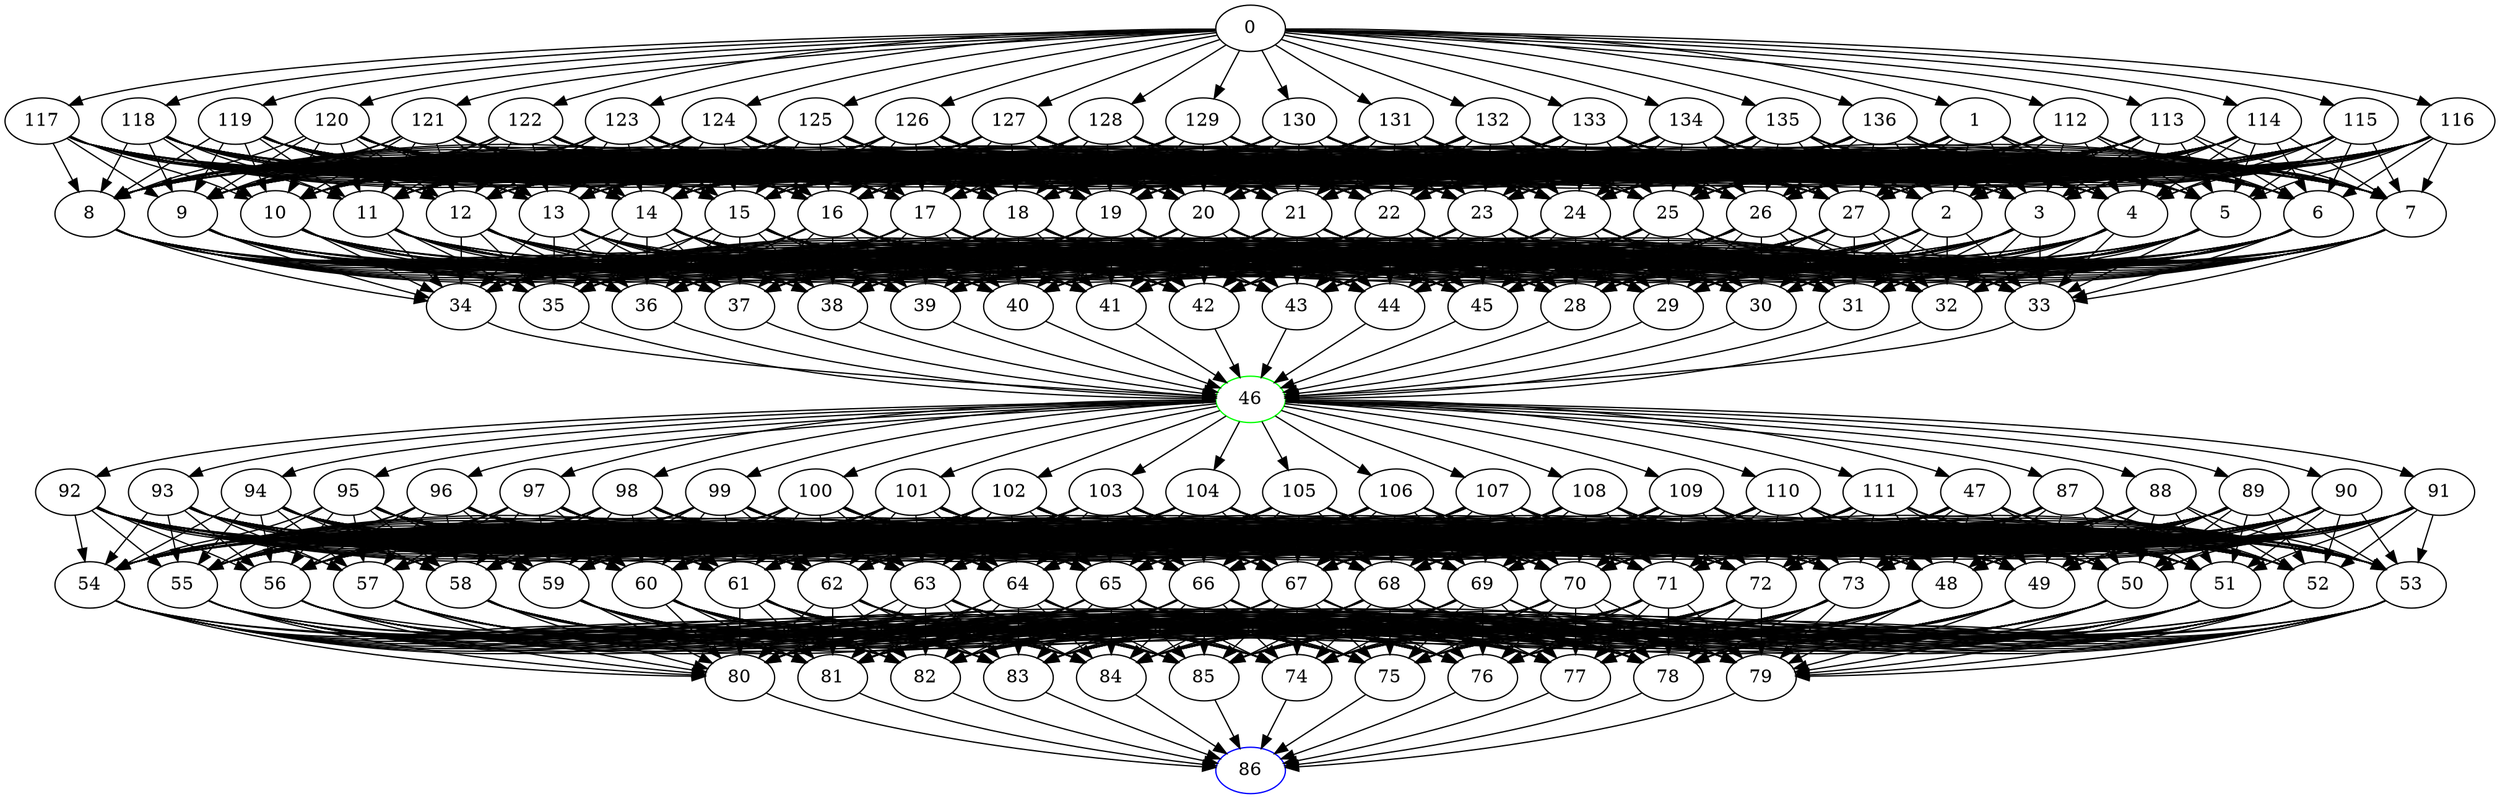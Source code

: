 digraph G {
	0 -> 1;
	0 -> 112;
	0 -> 113;
	0 -> 114;
	0 -> 115;
	0 -> 116;
	0 -> 117;
	0 -> 118;
	0 -> 119;
	0 -> 120;
	0 -> 121;
	0 -> 122;
	0 -> 123;
	0 -> 124;
	0 -> 125;
	0 -> 126;
	0 -> 127;
	0 -> 128;
	0 -> 129;
	0 -> 130;
	0 -> 131;
	0 -> 132;
	0 -> 133;
	0 -> 134;
	0 -> 135;
	0 -> 136;
	1 -> 2;
	1 -> 3;
	1 -> 4;
	1 -> 5;
	1 -> 6;
	1 -> 7;
	1 -> 8;
	1 -> 9;
	1 -> 10;
	1 -> 11;
	1 -> 12;
	1 -> 13;
	1 -> 14;
	1 -> 15;
	1 -> 16;
	1 -> 17;
	1 -> 18;
	1 -> 19;
	1 -> 20;
	1 -> 21;
	1 -> 22;
	1 -> 23;
	1 -> 24;
	1 -> 25;
	1 -> 26;
	1 -> 27;
	2 -> 28;
	2 -> 29;
	2 -> 30;
	2 -> 31;
	2 -> 32;
	2 -> 33;
	2 -> 34;
	2 -> 35;
	2 -> 36;
	2 -> 37;
	2 -> 38;
	2 -> 39;
	2 -> 40;
	2 -> 41;
	2 -> 42;
	2 -> 43;
	2 -> 44;
	2 -> 45;
	3 -> 28;
	3 -> 29;
	3 -> 30;
	3 -> 31;
	3 -> 32;
	3 -> 33;
	3 -> 34;
	3 -> 35;
	3 -> 36;
	3 -> 37;
	3 -> 38;
	3 -> 39;
	3 -> 40;
	3 -> 41;
	3 -> 42;
	3 -> 43;
	3 -> 44;
	3 -> 45;
	4 -> 28;
	4 -> 29;
	4 -> 30;
	4 -> 31;
	4 -> 32;
	4 -> 33;
	4 -> 34;
	4 -> 35;
	4 -> 36;
	4 -> 37;
	4 -> 38;
	4 -> 39;
	4 -> 40;
	4 -> 41;
	4 -> 42;
	4 -> 43;
	4 -> 44;
	4 -> 45;
	5 -> 28;
	5 -> 29;
	5 -> 30;
	5 -> 31;
	5 -> 32;
	5 -> 33;
	5 -> 34;
	5 -> 35;
	5 -> 36;
	5 -> 37;
	5 -> 38;
	5 -> 39;
	5 -> 40;
	5 -> 41;
	5 -> 42;
	5 -> 43;
	5 -> 44;
	5 -> 45;
	6 -> 28;
	6 -> 29;
	6 -> 30;
	6 -> 31;
	6 -> 32;
	6 -> 33;
	6 -> 34;
	6 -> 35;
	6 -> 36;
	6 -> 37;
	6 -> 38;
	6 -> 39;
	6 -> 40;
	6 -> 41;
	6 -> 42;
	6 -> 43;
	6 -> 44;
	6 -> 45;
	7 -> 28;
	7 -> 29;
	7 -> 30;
	7 -> 31;
	7 -> 32;
	7 -> 33;
	7 -> 34;
	7 -> 35;
	7 -> 36;
	7 -> 37;
	7 -> 38;
	7 -> 39;
	7 -> 40;
	7 -> 41;
	7 -> 42;
	7 -> 43;
	7 -> 44;
	7 -> 45;
	8 -> 28;
	8 -> 29;
	8 -> 30;
	8 -> 31;
	8 -> 32;
	8 -> 33;
	8 -> 34;
	8 -> 35;
	8 -> 36;
	8 -> 37;
	8 -> 38;
	8 -> 39;
	8 -> 40;
	8 -> 41;
	8 -> 42;
	8 -> 43;
	8 -> 44;
	8 -> 45;
	9 -> 28;
	9 -> 29;
	9 -> 30;
	9 -> 31;
	9 -> 32;
	9 -> 33;
	9 -> 34;
	9 -> 35;
	9 -> 36;
	9 -> 37;
	9 -> 38;
	9 -> 39;
	9 -> 40;
	9 -> 41;
	9 -> 42;
	9 -> 43;
	9 -> 44;
	9 -> 45;
	10 -> 28;
	10 -> 29;
	10 -> 30;
	10 -> 31;
	10 -> 32;
	10 -> 33;
	10 -> 34;
	10 -> 35;
	10 -> 36;
	10 -> 37;
	10 -> 38;
	10 -> 39;
	10 -> 40;
	10 -> 41;
	10 -> 42;
	10 -> 43;
	10 -> 44;
	10 -> 45;
	11 -> 28;
	11 -> 29;
	11 -> 30;
	11 -> 31;
	11 -> 32;
	11 -> 33;
	11 -> 34;
	11 -> 35;
	11 -> 36;
	11 -> 37;
	11 -> 38;
	11 -> 39;
	11 -> 40;
	11 -> 41;
	11 -> 42;
	11 -> 43;
	11 -> 44;
	11 -> 45;
	12 -> 28;
	12 -> 29;
	12 -> 30;
	12 -> 31;
	12 -> 32;
	12 -> 33;
	12 -> 34;
	12 -> 35;
	12 -> 36;
	12 -> 37;
	12 -> 38;
	12 -> 39;
	12 -> 40;
	12 -> 41;
	12 -> 42;
	12 -> 43;
	12 -> 44;
	12 -> 45;
	13 -> 28;
	13 -> 29;
	13 -> 30;
	13 -> 31;
	13 -> 32;
	13 -> 33;
	13 -> 34;
	13 -> 35;
	13 -> 36;
	13 -> 37;
	13 -> 38;
	13 -> 39;
	13 -> 40;
	13 -> 41;
	13 -> 42;
	13 -> 43;
	13 -> 44;
	13 -> 45;
	14 -> 28;
	14 -> 29;
	14 -> 30;
	14 -> 31;
	14 -> 32;
	14 -> 33;
	14 -> 34;
	14 -> 35;
	14 -> 36;
	14 -> 37;
	14 -> 38;
	14 -> 39;
	14 -> 40;
	14 -> 41;
	14 -> 42;
	14 -> 43;
	14 -> 44;
	14 -> 45;
	15 -> 28;
	15 -> 29;
	15 -> 30;
	15 -> 31;
	15 -> 32;
	15 -> 33;
	15 -> 34;
	15 -> 35;
	15 -> 36;
	15 -> 37;
	15 -> 38;
	15 -> 39;
	15 -> 40;
	15 -> 41;
	15 -> 42;
	15 -> 43;
	15 -> 44;
	15 -> 45;
	16 -> 28;
	16 -> 29;
	16 -> 30;
	16 -> 31;
	16 -> 32;
	16 -> 33;
	16 -> 34;
	16 -> 35;
	16 -> 36;
	16 -> 37;
	16 -> 38;
	16 -> 39;
	16 -> 40;
	16 -> 41;
	16 -> 42;
	16 -> 43;
	16 -> 44;
	16 -> 45;
	17 -> 28;
	17 -> 29;
	17 -> 30;
	17 -> 31;
	17 -> 32;
	17 -> 33;
	17 -> 34;
	17 -> 35;
	17 -> 36;
	17 -> 37;
	17 -> 38;
	17 -> 39;
	17 -> 40;
	17 -> 41;
	17 -> 42;
	17 -> 43;
	17 -> 44;
	17 -> 45;
	18 -> 28;
	18 -> 29;
	18 -> 30;
	18 -> 31;
	18 -> 32;
	18 -> 33;
	18 -> 34;
	18 -> 35;
	18 -> 36;
	18 -> 37;
	18 -> 38;
	18 -> 39;
	18 -> 40;
	18 -> 41;
	18 -> 42;
	18 -> 43;
	18 -> 44;
	18 -> 45;
	19 -> 28;
	19 -> 29;
	19 -> 30;
	19 -> 31;
	19 -> 32;
	19 -> 33;
	19 -> 34;
	19 -> 35;
	19 -> 36;
	19 -> 37;
	19 -> 38;
	19 -> 39;
	19 -> 40;
	19 -> 41;
	19 -> 42;
	19 -> 43;
	19 -> 44;
	19 -> 45;
	20 -> 28;
	20 -> 29;
	20 -> 30;
	20 -> 31;
	20 -> 32;
	20 -> 33;
	20 -> 34;
	20 -> 35;
	20 -> 36;
	20 -> 37;
	20 -> 38;
	20 -> 39;
	20 -> 40;
	20 -> 41;
	20 -> 42;
	20 -> 43;
	20 -> 44;
	20 -> 45;
	21 -> 28;
	21 -> 29;
	21 -> 30;
	21 -> 31;
	21 -> 32;
	21 -> 33;
	21 -> 34;
	21 -> 35;
	21 -> 36;
	21 -> 37;
	21 -> 38;
	21 -> 39;
	21 -> 40;
	21 -> 41;
	21 -> 42;
	21 -> 43;
	21 -> 44;
	21 -> 45;
	22 -> 28;
	22 -> 29;
	22 -> 30;
	22 -> 31;
	22 -> 32;
	22 -> 33;
	22 -> 34;
	22 -> 35;
	22 -> 36;
	22 -> 37;
	22 -> 38;
	22 -> 39;
	22 -> 40;
	22 -> 41;
	22 -> 42;
	22 -> 43;
	22 -> 44;
	22 -> 45;
	23 -> 28;
	23 -> 29;
	23 -> 30;
	23 -> 31;
	23 -> 32;
	23 -> 33;
	23 -> 34;
	23 -> 35;
	23 -> 36;
	23 -> 37;
	23 -> 38;
	23 -> 39;
	23 -> 40;
	23 -> 41;
	23 -> 42;
	23 -> 43;
	23 -> 44;
	23 -> 45;
	24 -> 28;
	24 -> 29;
	24 -> 30;
	24 -> 31;
	24 -> 32;
	24 -> 33;
	24 -> 34;
	24 -> 35;
	24 -> 36;
	24 -> 37;
	24 -> 38;
	24 -> 39;
	24 -> 40;
	24 -> 41;
	24 -> 42;
	24 -> 43;
	24 -> 44;
	24 -> 45;
	25 -> 28;
	25 -> 29;
	25 -> 30;
	25 -> 31;
	25 -> 32;
	25 -> 33;
	25 -> 34;
	25 -> 35;
	25 -> 36;
	25 -> 37;
	25 -> 38;
	25 -> 39;
	25 -> 40;
	25 -> 41;
	25 -> 42;
	25 -> 43;
	25 -> 44;
	25 -> 45;
	26 -> 28;
	26 -> 29;
	26 -> 30;
	26 -> 31;
	26 -> 32;
	26 -> 33;
	26 -> 34;
	26 -> 35;
	26 -> 36;
	26 -> 37;
	26 -> 38;
	26 -> 39;
	26 -> 40;
	26 -> 41;
	26 -> 42;
	26 -> 43;
	26 -> 44;
	26 -> 45;
	27 -> 28;
	27 -> 29;
	27 -> 30;
	27 -> 31;
	27 -> 32;
	27 -> 33;
	27 -> 34;
	27 -> 35;
	27 -> 36;
	27 -> 37;
	27 -> 38;
	27 -> 39;
	27 -> 40;
	27 -> 41;
	27 -> 42;
	27 -> 43;
	27 -> 44;
	27 -> 45;
	28 -> "46";
46 [color=green];
	29 -> "46";
46 [color=green];
	30 -> "46";
46 [color=green];
	31 -> "46";
46 [color=green];
	32 -> "46";
46 [color=green];
	33 -> "46";
46 [color=green];
	34 -> "46";
46 [color=green];
	35 -> "46";
46 [color=green];
	36 -> "46";
46 [color=green];
	37 -> "46";
46 [color=green];
	38 -> "46";
46 [color=green];
	39 -> "46";
46 [color=green];
	40 -> "46";
46 [color=green];
	41 -> "46";
46 [color=green];
	42 -> "46";
46 [color=green];
	43 -> "46";
46 [color=green];
	44 -> "46";
46 [color=green];
	45 -> "46";
46 [color=green];
	46 -> 47;
	46 -> 87;
	46 -> 88;
	46 -> 89;
	46 -> 90;
	46 -> 91;
	46 -> 92;
	46 -> 93;
	46 -> 94;
	46 -> 95;
	46 -> 96;
	46 -> 97;
	46 -> 98;
	46 -> 99;
	46 -> 100;
	46 -> 101;
	46 -> 102;
	46 -> 103;
	46 -> 104;
	46 -> 105;
	46 -> 106;
	46 -> 107;
	46 -> 108;
	46 -> 109;
	46 -> 110;
	46 -> 111;
	47 -> 48;
	47 -> 49;
	47 -> 50;
	47 -> 51;
	47 -> 52;
	47 -> 53;
	47 -> 54;
	47 -> 55;
	47 -> 56;
	47 -> 57;
	47 -> 58;
	47 -> 59;
	47 -> 60;
	47 -> 61;
	47 -> 62;
	47 -> 63;
	47 -> 64;
	47 -> 65;
	47 -> 66;
	47 -> 67;
	47 -> 68;
	47 -> 69;
	47 -> 70;
	47 -> 71;
	47 -> 72;
	47 -> 73;
	48 -> 74;
	48 -> 75;
	48 -> 76;
	48 -> 77;
	48 -> 78;
	48 -> 79;
	48 -> 80;
	48 -> 81;
	48 -> 82;
	48 -> 83;
	48 -> 84;
	48 -> 85;
	49 -> 74;
	49 -> 75;
	49 -> 76;
	49 -> 77;
	49 -> 78;
	49 -> 79;
	49 -> 80;
	49 -> 81;
	49 -> 82;
	49 -> 83;
	49 -> 84;
	49 -> 85;
	50 -> 74;
	50 -> 75;
	50 -> 76;
	50 -> 77;
	50 -> 78;
	50 -> 79;
	50 -> 80;
	50 -> 81;
	50 -> 82;
	50 -> 83;
	50 -> 84;
	50 -> 85;
	51 -> 74;
	51 -> 75;
	51 -> 76;
	51 -> 77;
	51 -> 78;
	51 -> 79;
	51 -> 80;
	51 -> 81;
	51 -> 82;
	51 -> 83;
	51 -> 84;
	51 -> 85;
	52 -> 74;
	52 -> 75;
	52 -> 76;
	52 -> 77;
	52 -> 78;
	52 -> 79;
	52 -> 80;
	52 -> 81;
	52 -> 82;
	52 -> 83;
	52 -> 84;
	52 -> 85;
	53 -> 74;
	53 -> 75;
	53 -> 76;
	53 -> 77;
	53 -> 78;
	53 -> 79;
	53 -> 80;
	53 -> 81;
	53 -> 82;
	53 -> 83;
	53 -> 84;
	53 -> 85;
	54 -> 74;
	54 -> 75;
	54 -> 76;
	54 -> 77;
	54 -> 78;
	54 -> 79;
	54 -> 80;
	54 -> 81;
	54 -> 82;
	54 -> 83;
	54 -> 84;
	54 -> 85;
	55 -> 74;
	55 -> 75;
	55 -> 76;
	55 -> 77;
	55 -> 78;
	55 -> 79;
	55 -> 80;
	55 -> 81;
	55 -> 82;
	55 -> 83;
	55 -> 84;
	55 -> 85;
	56 -> 74;
	56 -> 75;
	56 -> 76;
	56 -> 77;
	56 -> 78;
	56 -> 79;
	56 -> 80;
	56 -> 81;
	56 -> 82;
	56 -> 83;
	56 -> 84;
	56 -> 85;
	57 -> 74;
	57 -> 75;
	57 -> 76;
	57 -> 77;
	57 -> 78;
	57 -> 79;
	57 -> 80;
	57 -> 81;
	57 -> 82;
	57 -> 83;
	57 -> 84;
	57 -> 85;
	58 -> 74;
	58 -> 75;
	58 -> 76;
	58 -> 77;
	58 -> 78;
	58 -> 79;
	58 -> 80;
	58 -> 81;
	58 -> 82;
	58 -> 83;
	58 -> 84;
	58 -> 85;
	59 -> 74;
	59 -> 75;
	59 -> 76;
	59 -> 77;
	59 -> 78;
	59 -> 79;
	59 -> 80;
	59 -> 81;
	59 -> 82;
	59 -> 83;
	59 -> 84;
	59 -> 85;
	60 -> 74;
	60 -> 75;
	60 -> 76;
	60 -> 77;
	60 -> 78;
	60 -> 79;
	60 -> 80;
	60 -> 81;
	60 -> 82;
	60 -> 83;
	60 -> 84;
	60 -> 85;
	61 -> 74;
	61 -> 75;
	61 -> 76;
	61 -> 77;
	61 -> 78;
	61 -> 79;
	61 -> 80;
	61 -> 81;
	61 -> 82;
	61 -> 83;
	61 -> 84;
	61 -> 85;
	62 -> 74;
	62 -> 75;
	62 -> 76;
	62 -> 77;
	62 -> 78;
	62 -> 79;
	62 -> 80;
	62 -> 81;
	62 -> 82;
	62 -> 83;
	62 -> 84;
	62 -> 85;
	63 -> 74;
	63 -> 75;
	63 -> 76;
	63 -> 77;
	63 -> 78;
	63 -> 79;
	63 -> 80;
	63 -> 81;
	63 -> 82;
	63 -> 83;
	63 -> 84;
	63 -> 85;
	64 -> 74;
	64 -> 75;
	64 -> 76;
	64 -> 77;
	64 -> 78;
	64 -> 79;
	64 -> 80;
	64 -> 81;
	64 -> 82;
	64 -> 83;
	64 -> 84;
	64 -> 85;
	65 -> 74;
	65 -> 75;
	65 -> 76;
	65 -> 77;
	65 -> 78;
	65 -> 79;
	65 -> 80;
	65 -> 81;
	65 -> 82;
	65 -> 83;
	65 -> 84;
	65 -> 85;
	66 -> 74;
	66 -> 75;
	66 -> 76;
	66 -> 77;
	66 -> 78;
	66 -> 79;
	66 -> 80;
	66 -> 81;
	66 -> 82;
	66 -> 83;
	66 -> 84;
	66 -> 85;
	67 -> 74;
	67 -> 75;
	67 -> 76;
	67 -> 77;
	67 -> 78;
	67 -> 79;
	67 -> 80;
	67 -> 81;
	67 -> 82;
	67 -> 83;
	67 -> 84;
	67 -> 85;
	68 -> 74;
	68 -> 75;
	68 -> 76;
	68 -> 77;
	68 -> 78;
	68 -> 79;
	68 -> 80;
	68 -> 81;
	68 -> 82;
	68 -> 83;
	68 -> 84;
	68 -> 85;
	69 -> 74;
	69 -> 75;
	69 -> 76;
	69 -> 77;
	69 -> 78;
	69 -> 79;
	69 -> 80;
	69 -> 81;
	69 -> 82;
	69 -> 83;
	69 -> 84;
	69 -> 85;
	70 -> 74;
	70 -> 75;
	70 -> 76;
	70 -> 77;
	70 -> 78;
	70 -> 79;
	70 -> 80;
	70 -> 81;
	70 -> 82;
	70 -> 83;
	70 -> 84;
	70 -> 85;
	71 -> 74;
	71 -> 75;
	71 -> 76;
	71 -> 77;
	71 -> 78;
	71 -> 79;
	71 -> 80;
	71 -> 81;
	71 -> 82;
	71 -> 83;
	71 -> 84;
	71 -> 85;
	72 -> 74;
	72 -> 75;
	72 -> 76;
	72 -> 77;
	72 -> 78;
	72 -> 79;
	72 -> 80;
	72 -> 81;
	72 -> 82;
	72 -> 83;
	72 -> 84;
	72 -> 85;
	73 -> 74;
	73 -> 75;
	73 -> 76;
	73 -> 77;
	73 -> 78;
	73 -> 79;
	73 -> 80;
	73 -> 81;
	73 -> 82;
	73 -> 83;
	73 -> 84;
	73 -> 85;
	74 -> "86";
86 [color=blue];
	75 -> "86";
86 [color=blue];
	76 -> "86";
86 [color=blue];
	77 -> "86";
86 [color=blue];
	78 -> "86";
86 [color=blue];
	79 -> "86";
86 [color=blue];
	80 -> "86";
86 [color=blue];
	81 -> "86";
86 [color=blue];
	82 -> "86";
86 [color=blue];
	83 -> "86";
86 [color=blue];
	84 -> "86";
86 [color=blue];
	85 -> "86";
86 [color=blue];
	87 -> 48;
	87 -> 49;
	87 -> 50;
	87 -> 51;
	87 -> 52;
	87 -> 53;
	87 -> 54;
	87 -> 55;
	87 -> 56;
	87 -> 57;
	87 -> 58;
	87 -> 59;
	87 -> 60;
	87 -> 61;
	87 -> 62;
	87 -> 63;
	87 -> 64;
	87 -> 65;
	87 -> 66;
	87 -> 67;
	87 -> 68;
	87 -> 69;
	87 -> 70;
	87 -> 71;
	87 -> 72;
	87 -> 73;
	88 -> 48;
	88 -> 49;
	88 -> 50;
	88 -> 51;
	88 -> 52;
	88 -> 53;
	88 -> 54;
	88 -> 55;
	88 -> 56;
	88 -> 57;
	88 -> 58;
	88 -> 59;
	88 -> 60;
	88 -> 61;
	88 -> 62;
	88 -> 63;
	88 -> 64;
	88 -> 65;
	88 -> 66;
	88 -> 67;
	88 -> 68;
	88 -> 69;
	88 -> 70;
	88 -> 71;
	88 -> 72;
	88 -> 73;
	89 -> 48;
	89 -> 49;
	89 -> 50;
	89 -> 51;
	89 -> 52;
	89 -> 53;
	89 -> 54;
	89 -> 55;
	89 -> 56;
	89 -> 57;
	89 -> 58;
	89 -> 59;
	89 -> 60;
	89 -> 61;
	89 -> 62;
	89 -> 63;
	89 -> 64;
	89 -> 65;
	89 -> 66;
	89 -> 67;
	89 -> 68;
	89 -> 69;
	89 -> 70;
	89 -> 71;
	89 -> 72;
	89 -> 73;
	90 -> 48;
	90 -> 49;
	90 -> 50;
	90 -> 51;
	90 -> 52;
	90 -> 53;
	90 -> 54;
	90 -> 55;
	90 -> 56;
	90 -> 57;
	90 -> 58;
	90 -> 59;
	90 -> 60;
	90 -> 61;
	90 -> 62;
	90 -> 63;
	90 -> 64;
	90 -> 65;
	90 -> 66;
	90 -> 67;
	90 -> 68;
	90 -> 69;
	90 -> 70;
	90 -> 71;
	90 -> 72;
	90 -> 73;
	91 -> 48;
	91 -> 49;
	91 -> 50;
	91 -> 51;
	91 -> 52;
	91 -> 53;
	91 -> 54;
	91 -> 55;
	91 -> 56;
	91 -> 57;
	91 -> 58;
	91 -> 59;
	91 -> 60;
	91 -> 61;
	91 -> 62;
	91 -> 63;
	91 -> 64;
	91 -> 65;
	91 -> 66;
	91 -> 67;
	91 -> 68;
	91 -> 69;
	91 -> 70;
	91 -> 71;
	91 -> 72;
	91 -> 73;
	92 -> 48;
	92 -> 49;
	92 -> 50;
	92 -> 51;
	92 -> 52;
	92 -> 53;
	92 -> 54;
	92 -> 55;
	92 -> 56;
	92 -> 57;
	92 -> 58;
	92 -> 59;
	92 -> 60;
	92 -> 61;
	92 -> 62;
	92 -> 63;
	92 -> 64;
	92 -> 65;
	92 -> 66;
	92 -> 67;
	92 -> 68;
	92 -> 69;
	92 -> 70;
	92 -> 71;
	92 -> 72;
	92 -> 73;
	93 -> 48;
	93 -> 49;
	93 -> 50;
	93 -> 51;
	93 -> 52;
	93 -> 53;
	93 -> 54;
	93 -> 55;
	93 -> 56;
	93 -> 57;
	93 -> 58;
	93 -> 59;
	93 -> 60;
	93 -> 61;
	93 -> 62;
	93 -> 63;
	93 -> 64;
	93 -> 65;
	93 -> 66;
	93 -> 67;
	93 -> 68;
	93 -> 69;
	93 -> 70;
	93 -> 71;
	93 -> 72;
	93 -> 73;
	94 -> 48;
	94 -> 49;
	94 -> 50;
	94 -> 51;
	94 -> 52;
	94 -> 53;
	94 -> 54;
	94 -> 55;
	94 -> 56;
	94 -> 57;
	94 -> 58;
	94 -> 59;
	94 -> 60;
	94 -> 61;
	94 -> 62;
	94 -> 63;
	94 -> 64;
	94 -> 65;
	94 -> 66;
	94 -> 67;
	94 -> 68;
	94 -> 69;
	94 -> 70;
	94 -> 71;
	94 -> 72;
	94 -> 73;
	95 -> 48;
	95 -> 49;
	95 -> 50;
	95 -> 51;
	95 -> 52;
	95 -> 53;
	95 -> 54;
	95 -> 55;
	95 -> 56;
	95 -> 57;
	95 -> 58;
	95 -> 59;
	95 -> 60;
	95 -> 61;
	95 -> 62;
	95 -> 63;
	95 -> 64;
	95 -> 65;
	95 -> 66;
	95 -> 67;
	95 -> 68;
	95 -> 69;
	95 -> 70;
	95 -> 71;
	95 -> 72;
	95 -> 73;
	96 -> 48;
	96 -> 49;
	96 -> 50;
	96 -> 51;
	96 -> 52;
	96 -> 53;
	96 -> 54;
	96 -> 55;
	96 -> 56;
	96 -> 57;
	96 -> 58;
	96 -> 59;
	96 -> 60;
	96 -> 61;
	96 -> 62;
	96 -> 63;
	96 -> 64;
	96 -> 65;
	96 -> 66;
	96 -> 67;
	96 -> 68;
	96 -> 69;
	96 -> 70;
	96 -> 71;
	96 -> 72;
	96 -> 73;
	97 -> 48;
	97 -> 49;
	97 -> 50;
	97 -> 51;
	97 -> 52;
	97 -> 53;
	97 -> 54;
	97 -> 55;
	97 -> 56;
	97 -> 57;
	97 -> 58;
	97 -> 59;
	97 -> 60;
	97 -> 61;
	97 -> 62;
	97 -> 63;
	97 -> 64;
	97 -> 65;
	97 -> 66;
	97 -> 67;
	97 -> 68;
	97 -> 69;
	97 -> 70;
	97 -> 71;
	97 -> 72;
	97 -> 73;
	98 -> 48;
	98 -> 49;
	98 -> 50;
	98 -> 51;
	98 -> 52;
	98 -> 53;
	98 -> 54;
	98 -> 55;
	98 -> 56;
	98 -> 57;
	98 -> 58;
	98 -> 59;
	98 -> 60;
	98 -> 61;
	98 -> 62;
	98 -> 63;
	98 -> 64;
	98 -> 65;
	98 -> 66;
	98 -> 67;
	98 -> 68;
	98 -> 69;
	98 -> 70;
	98 -> 71;
	98 -> 72;
	98 -> 73;
	99 -> 48;
	99 -> 49;
	99 -> 50;
	99 -> 51;
	99 -> 52;
	99 -> 53;
	99 -> 54;
	99 -> 55;
	99 -> 56;
	99 -> 57;
	99 -> 58;
	99 -> 59;
	99 -> 60;
	99 -> 61;
	99 -> 62;
	99 -> 63;
	99 -> 64;
	99 -> 65;
	99 -> 66;
	99 -> 67;
	99 -> 68;
	99 -> 69;
	99 -> 70;
	99 -> 71;
	99 -> 72;
	99 -> 73;
	100 -> 48;
	100 -> 49;
	100 -> 50;
	100 -> 51;
	100 -> 52;
	100 -> 53;
	100 -> 54;
	100 -> 55;
	100 -> 56;
	100 -> 57;
	100 -> 58;
	100 -> 59;
	100 -> 60;
	100 -> 61;
	100 -> 62;
	100 -> 63;
	100 -> 64;
	100 -> 65;
	100 -> 66;
	100 -> 67;
	100 -> 68;
	100 -> 69;
	100 -> 70;
	100 -> 71;
	100 -> 72;
	100 -> 73;
	101 -> 48;
	101 -> 49;
	101 -> 50;
	101 -> 51;
	101 -> 52;
	101 -> 53;
	101 -> 54;
	101 -> 55;
	101 -> 56;
	101 -> 57;
	101 -> 58;
	101 -> 59;
	101 -> 60;
	101 -> 61;
	101 -> 62;
	101 -> 63;
	101 -> 64;
	101 -> 65;
	101 -> 66;
	101 -> 67;
	101 -> 68;
	101 -> 69;
	101 -> 70;
	101 -> 71;
	101 -> 72;
	101 -> 73;
	102 -> 48;
	102 -> 49;
	102 -> 50;
	102 -> 51;
	102 -> 52;
	102 -> 53;
	102 -> 54;
	102 -> 55;
	102 -> 56;
	102 -> 57;
	102 -> 58;
	102 -> 59;
	102 -> 60;
	102 -> 61;
	102 -> 62;
	102 -> 63;
	102 -> 64;
	102 -> 65;
	102 -> 66;
	102 -> 67;
	102 -> 68;
	102 -> 69;
	102 -> 70;
	102 -> 71;
	102 -> 72;
	102 -> 73;
	103 -> 48;
	103 -> 49;
	103 -> 50;
	103 -> 51;
	103 -> 52;
	103 -> 53;
	103 -> 54;
	103 -> 55;
	103 -> 56;
	103 -> 57;
	103 -> 58;
	103 -> 59;
	103 -> 60;
	103 -> 61;
	103 -> 62;
	103 -> 63;
	103 -> 64;
	103 -> 65;
	103 -> 66;
	103 -> 67;
	103 -> 68;
	103 -> 69;
	103 -> 70;
	103 -> 71;
	103 -> 72;
	103 -> 73;
	104 -> 48;
	104 -> 49;
	104 -> 50;
	104 -> 51;
	104 -> 52;
	104 -> 53;
	104 -> 54;
	104 -> 55;
	104 -> 56;
	104 -> 57;
	104 -> 58;
	104 -> 59;
	104 -> 60;
	104 -> 61;
	104 -> 62;
	104 -> 63;
	104 -> 64;
	104 -> 65;
	104 -> 66;
	104 -> 67;
	104 -> 68;
	104 -> 69;
	104 -> 70;
	104 -> 71;
	104 -> 72;
	104 -> 73;
	105 -> 48;
	105 -> 49;
	105 -> 50;
	105 -> 51;
	105 -> 52;
	105 -> 53;
	105 -> 54;
	105 -> 55;
	105 -> 56;
	105 -> 57;
	105 -> 58;
	105 -> 59;
	105 -> 60;
	105 -> 61;
	105 -> 62;
	105 -> 63;
	105 -> 64;
	105 -> 65;
	105 -> 66;
	105 -> 67;
	105 -> 68;
	105 -> 69;
	105 -> 70;
	105 -> 71;
	105 -> 72;
	105 -> 73;
	106 -> 48;
	106 -> 49;
	106 -> 50;
	106 -> 51;
	106 -> 52;
	106 -> 53;
	106 -> 54;
	106 -> 55;
	106 -> 56;
	106 -> 57;
	106 -> 58;
	106 -> 59;
	106 -> 60;
	106 -> 61;
	106 -> 62;
	106 -> 63;
	106 -> 64;
	106 -> 65;
	106 -> 66;
	106 -> 67;
	106 -> 68;
	106 -> 69;
	106 -> 70;
	106 -> 71;
	106 -> 72;
	106 -> 73;
	107 -> 48;
	107 -> 49;
	107 -> 50;
	107 -> 51;
	107 -> 52;
	107 -> 53;
	107 -> 54;
	107 -> 55;
	107 -> 56;
	107 -> 57;
	107 -> 58;
	107 -> 59;
	107 -> 60;
	107 -> 61;
	107 -> 62;
	107 -> 63;
	107 -> 64;
	107 -> 65;
	107 -> 66;
	107 -> 67;
	107 -> 68;
	107 -> 69;
	107 -> 70;
	107 -> 71;
	107 -> 72;
	107 -> 73;
	108 -> 48;
	108 -> 49;
	108 -> 50;
	108 -> 51;
	108 -> 52;
	108 -> 53;
	108 -> 54;
	108 -> 55;
	108 -> 56;
	108 -> 57;
	108 -> 58;
	108 -> 59;
	108 -> 60;
	108 -> 61;
	108 -> 62;
	108 -> 63;
	108 -> 64;
	108 -> 65;
	108 -> 66;
	108 -> 67;
	108 -> 68;
	108 -> 69;
	108 -> 70;
	108 -> 71;
	108 -> 72;
	108 -> 73;
	109 -> 48;
	109 -> 49;
	109 -> 50;
	109 -> 51;
	109 -> 52;
	109 -> 53;
	109 -> 54;
	109 -> 55;
	109 -> 56;
	109 -> 57;
	109 -> 58;
	109 -> 59;
	109 -> 60;
	109 -> 61;
	109 -> 62;
	109 -> 63;
	109 -> 64;
	109 -> 65;
	109 -> 66;
	109 -> 67;
	109 -> 68;
	109 -> 69;
	109 -> 70;
	109 -> 71;
	109 -> 72;
	109 -> 73;
	110 -> 48;
	110 -> 49;
	110 -> 50;
	110 -> 51;
	110 -> 52;
	110 -> 53;
	110 -> 54;
	110 -> 55;
	110 -> 56;
	110 -> 57;
	110 -> 58;
	110 -> 59;
	110 -> 60;
	110 -> 61;
	110 -> 62;
	110 -> 63;
	110 -> 64;
	110 -> 65;
	110 -> 66;
	110 -> 67;
	110 -> 68;
	110 -> 69;
	110 -> 70;
	110 -> 71;
	110 -> 72;
	110 -> 73;
	111 -> 48;
	111 -> 49;
	111 -> 50;
	111 -> 51;
	111 -> 52;
	111 -> 53;
	111 -> 54;
	111 -> 55;
	111 -> 56;
	111 -> 57;
	111 -> 58;
	111 -> 59;
	111 -> 60;
	111 -> 61;
	111 -> 62;
	111 -> 63;
	111 -> 64;
	111 -> 65;
	111 -> 66;
	111 -> 67;
	111 -> 68;
	111 -> 69;
	111 -> 70;
	111 -> 71;
	111 -> 72;
	111 -> 73;
	112 -> 2;
	112 -> 3;
	112 -> 4;
	112 -> 5;
	112 -> 6;
	112 -> 7;
	112 -> 8;
	112 -> 9;
	112 -> 10;
	112 -> 11;
	112 -> 12;
	112 -> 13;
	112 -> 14;
	112 -> 15;
	112 -> 16;
	112 -> 17;
	112 -> 18;
	112 -> 19;
	112 -> 20;
	112 -> 21;
	112 -> 22;
	112 -> 23;
	112 -> 24;
	112 -> 25;
	112 -> 26;
	112 -> 27;
	113 -> 2;
	113 -> 3;
	113 -> 4;
	113 -> 5;
	113 -> 6;
	113 -> 7;
	113 -> 8;
	113 -> 9;
	113 -> 10;
	113 -> 11;
	113 -> 12;
	113 -> 13;
	113 -> 14;
	113 -> 15;
	113 -> 16;
	113 -> 17;
	113 -> 18;
	113 -> 19;
	113 -> 20;
	113 -> 21;
	113 -> 22;
	113 -> 23;
	113 -> 24;
	113 -> 25;
	113 -> 26;
	113 -> 27;
	114 -> 2;
	114 -> 3;
	114 -> 4;
	114 -> 5;
	114 -> 6;
	114 -> 7;
	114 -> 8;
	114 -> 9;
	114 -> 10;
	114 -> 11;
	114 -> 12;
	114 -> 13;
	114 -> 14;
	114 -> 15;
	114 -> 16;
	114 -> 17;
	114 -> 18;
	114 -> 19;
	114 -> 20;
	114 -> 21;
	114 -> 22;
	114 -> 23;
	114 -> 24;
	114 -> 25;
	114 -> 26;
	114 -> 27;
	115 -> 2;
	115 -> 3;
	115 -> 4;
	115 -> 5;
	115 -> 6;
	115 -> 7;
	115 -> 8;
	115 -> 9;
	115 -> 10;
	115 -> 11;
	115 -> 12;
	115 -> 13;
	115 -> 14;
	115 -> 15;
	115 -> 16;
	115 -> 17;
	115 -> 18;
	115 -> 19;
	115 -> 20;
	115 -> 21;
	115 -> 22;
	115 -> 23;
	115 -> 24;
	115 -> 25;
	115 -> 26;
	115 -> 27;
	116 -> 2;
	116 -> 3;
	116 -> 4;
	116 -> 5;
	116 -> 6;
	116 -> 7;
	116 -> 8;
	116 -> 9;
	116 -> 10;
	116 -> 11;
	116 -> 12;
	116 -> 13;
	116 -> 14;
	116 -> 15;
	116 -> 16;
	116 -> 17;
	116 -> 18;
	116 -> 19;
	116 -> 20;
	116 -> 21;
	116 -> 22;
	116 -> 23;
	116 -> 24;
	116 -> 25;
	116 -> 26;
	116 -> 27;
	117 -> 2;
	117 -> 3;
	117 -> 4;
	117 -> 5;
	117 -> 6;
	117 -> 7;
	117 -> 8;
	117 -> 9;
	117 -> 10;
	117 -> 11;
	117 -> 12;
	117 -> 13;
	117 -> 14;
	117 -> 15;
	117 -> 16;
	117 -> 17;
	117 -> 18;
	117 -> 19;
	117 -> 20;
	117 -> 21;
	117 -> 22;
	117 -> 23;
	117 -> 24;
	117 -> 25;
	117 -> 26;
	117 -> 27;
	118 -> 2;
	118 -> 3;
	118 -> 4;
	118 -> 5;
	118 -> 6;
	118 -> 7;
	118 -> 8;
	118 -> 9;
	118 -> 10;
	118 -> 11;
	118 -> 12;
	118 -> 13;
	118 -> 14;
	118 -> 15;
	118 -> 16;
	118 -> 17;
	118 -> 18;
	118 -> 19;
	118 -> 20;
	118 -> 21;
	118 -> 22;
	118 -> 23;
	118 -> 24;
	118 -> 25;
	118 -> 26;
	118 -> 27;
	119 -> 2;
	119 -> 3;
	119 -> 4;
	119 -> 5;
	119 -> 6;
	119 -> 7;
	119 -> 8;
	119 -> 9;
	119 -> 10;
	119 -> 11;
	119 -> 12;
	119 -> 13;
	119 -> 14;
	119 -> 15;
	119 -> 16;
	119 -> 17;
	119 -> 18;
	119 -> 19;
	119 -> 20;
	119 -> 21;
	119 -> 22;
	119 -> 23;
	119 -> 24;
	119 -> 25;
	119 -> 26;
	119 -> 27;
	120 -> 2;
	120 -> 3;
	120 -> 4;
	120 -> 5;
	120 -> 6;
	120 -> 7;
	120 -> 8;
	120 -> 9;
	120 -> 10;
	120 -> 11;
	120 -> 12;
	120 -> 13;
	120 -> 14;
	120 -> 15;
	120 -> 16;
	120 -> 17;
	120 -> 18;
	120 -> 19;
	120 -> 20;
	120 -> 21;
	120 -> 22;
	120 -> 23;
	120 -> 24;
	120 -> 25;
	120 -> 26;
	120 -> 27;
	121 -> 2;
	121 -> 3;
	121 -> 4;
	121 -> 5;
	121 -> 6;
	121 -> 7;
	121 -> 8;
	121 -> 9;
	121 -> 10;
	121 -> 11;
	121 -> 12;
	121 -> 13;
	121 -> 14;
	121 -> 15;
	121 -> 16;
	121 -> 17;
	121 -> 18;
	121 -> 19;
	121 -> 20;
	121 -> 21;
	121 -> 22;
	121 -> 23;
	121 -> 24;
	121 -> 25;
	121 -> 26;
	121 -> 27;
	122 -> 2;
	122 -> 3;
	122 -> 4;
	122 -> 5;
	122 -> 6;
	122 -> 7;
	122 -> 8;
	122 -> 9;
	122 -> 10;
	122 -> 11;
	122 -> 12;
	122 -> 13;
	122 -> 14;
	122 -> 15;
	122 -> 16;
	122 -> 17;
	122 -> 18;
	122 -> 19;
	122 -> 20;
	122 -> 21;
	122 -> 22;
	122 -> 23;
	122 -> 24;
	122 -> 25;
	122 -> 26;
	122 -> 27;
	123 -> 2;
	123 -> 3;
	123 -> 4;
	123 -> 5;
	123 -> 6;
	123 -> 7;
	123 -> 8;
	123 -> 9;
	123 -> 10;
	123 -> 11;
	123 -> 12;
	123 -> 13;
	123 -> 14;
	123 -> 15;
	123 -> 16;
	123 -> 17;
	123 -> 18;
	123 -> 19;
	123 -> 20;
	123 -> 21;
	123 -> 22;
	123 -> 23;
	123 -> 24;
	123 -> 25;
	123 -> 26;
	123 -> 27;
	124 -> 2;
	124 -> 3;
	124 -> 4;
	124 -> 5;
	124 -> 6;
	124 -> 7;
	124 -> 8;
	124 -> 9;
	124 -> 10;
	124 -> 11;
	124 -> 12;
	124 -> 13;
	124 -> 14;
	124 -> 15;
	124 -> 16;
	124 -> 17;
	124 -> 18;
	124 -> 19;
	124 -> 20;
	124 -> 21;
	124 -> 22;
	124 -> 23;
	124 -> 24;
	124 -> 25;
	124 -> 26;
	124 -> 27;
	125 -> 2;
	125 -> 3;
	125 -> 4;
	125 -> 5;
	125 -> 6;
	125 -> 7;
	125 -> 8;
	125 -> 9;
	125 -> 10;
	125 -> 11;
	125 -> 12;
	125 -> 13;
	125 -> 14;
	125 -> 15;
	125 -> 16;
	125 -> 17;
	125 -> 18;
	125 -> 19;
	125 -> 20;
	125 -> 21;
	125 -> 22;
	125 -> 23;
	125 -> 24;
	125 -> 25;
	125 -> 26;
	125 -> 27;
	126 -> 2;
	126 -> 3;
	126 -> 4;
	126 -> 5;
	126 -> 6;
	126 -> 7;
	126 -> 8;
	126 -> 9;
	126 -> 10;
	126 -> 11;
	126 -> 12;
	126 -> 13;
	126 -> 14;
	126 -> 15;
	126 -> 16;
	126 -> 17;
	126 -> 18;
	126 -> 19;
	126 -> 20;
	126 -> 21;
	126 -> 22;
	126 -> 23;
	126 -> 24;
	126 -> 25;
	126 -> 26;
	126 -> 27;
	127 -> 2;
	127 -> 3;
	127 -> 4;
	127 -> 5;
	127 -> 6;
	127 -> 7;
	127 -> 8;
	127 -> 9;
	127 -> 10;
	127 -> 11;
	127 -> 12;
	127 -> 13;
	127 -> 14;
	127 -> 15;
	127 -> 16;
	127 -> 17;
	127 -> 18;
	127 -> 19;
	127 -> 20;
	127 -> 21;
	127 -> 22;
	127 -> 23;
	127 -> 24;
	127 -> 25;
	127 -> 26;
	127 -> 27;
	128 -> 2;
	128 -> 3;
	128 -> 4;
	128 -> 5;
	128 -> 6;
	128 -> 7;
	128 -> 8;
	128 -> 9;
	128 -> 10;
	128 -> 11;
	128 -> 12;
	128 -> 13;
	128 -> 14;
	128 -> 15;
	128 -> 16;
	128 -> 17;
	128 -> 18;
	128 -> 19;
	128 -> 20;
	128 -> 21;
	128 -> 22;
	128 -> 23;
	128 -> 24;
	128 -> 25;
	128 -> 26;
	128 -> 27;
	129 -> 2;
	129 -> 3;
	129 -> 4;
	129 -> 5;
	129 -> 6;
	129 -> 7;
	129 -> 8;
	129 -> 9;
	129 -> 10;
	129 -> 11;
	129 -> 12;
	129 -> 13;
	129 -> 14;
	129 -> 15;
	129 -> 16;
	129 -> 17;
	129 -> 18;
	129 -> 19;
	129 -> 20;
	129 -> 21;
	129 -> 22;
	129 -> 23;
	129 -> 24;
	129 -> 25;
	129 -> 26;
	129 -> 27;
	130 -> 2;
	130 -> 3;
	130 -> 4;
	130 -> 5;
	130 -> 6;
	130 -> 7;
	130 -> 8;
	130 -> 9;
	130 -> 10;
	130 -> 11;
	130 -> 12;
	130 -> 13;
	130 -> 14;
	130 -> 15;
	130 -> 16;
	130 -> 17;
	130 -> 18;
	130 -> 19;
	130 -> 20;
	130 -> 21;
	130 -> 22;
	130 -> 23;
	130 -> 24;
	130 -> 25;
	130 -> 26;
	130 -> 27;
	131 -> 2;
	131 -> 3;
	131 -> 4;
	131 -> 5;
	131 -> 6;
	131 -> 7;
	131 -> 8;
	131 -> 9;
	131 -> 10;
	131 -> 11;
	131 -> 12;
	131 -> 13;
	131 -> 14;
	131 -> 15;
	131 -> 16;
	131 -> 17;
	131 -> 18;
	131 -> 19;
	131 -> 20;
	131 -> 21;
	131 -> 22;
	131 -> 23;
	131 -> 24;
	131 -> 25;
	131 -> 26;
	131 -> 27;
	132 -> 2;
	132 -> 3;
	132 -> 4;
	132 -> 5;
	132 -> 6;
	132 -> 7;
	132 -> 8;
	132 -> 9;
	132 -> 10;
	132 -> 11;
	132 -> 12;
	132 -> 13;
	132 -> 14;
	132 -> 15;
	132 -> 16;
	132 -> 17;
	132 -> 18;
	132 -> 19;
	132 -> 20;
	132 -> 21;
	132 -> 22;
	132 -> 23;
	132 -> 24;
	132 -> 25;
	132 -> 26;
	132 -> 27;
	133 -> 2;
	133 -> 3;
	133 -> 4;
	133 -> 5;
	133 -> 6;
	133 -> 7;
	133 -> 8;
	133 -> 9;
	133 -> 10;
	133 -> 11;
	133 -> 12;
	133 -> 13;
	133 -> 14;
	133 -> 15;
	133 -> 16;
	133 -> 17;
	133 -> 18;
	133 -> 19;
	133 -> 20;
	133 -> 21;
	133 -> 22;
	133 -> 23;
	133 -> 24;
	133 -> 25;
	133 -> 26;
	133 -> 27;
	134 -> 2;
	134 -> 3;
	134 -> 4;
	134 -> 5;
	134 -> 6;
	134 -> 7;
	134 -> 8;
	134 -> 9;
	134 -> 10;
	134 -> 11;
	134 -> 12;
	134 -> 13;
	134 -> 14;
	134 -> 15;
	134 -> 16;
	134 -> 17;
	134 -> 18;
	134 -> 19;
	134 -> 20;
	134 -> 21;
	134 -> 22;
	134 -> 23;
	134 -> 24;
	134 -> 25;
	134 -> 26;
	134 -> 27;
	135 -> 2;
	135 -> 3;
	135 -> 4;
	135 -> 5;
	135 -> 6;
	135 -> 7;
	135 -> 8;
	135 -> 9;
	135 -> 10;
	135 -> 11;
	135 -> 12;
	135 -> 13;
	135 -> 14;
	135 -> 15;
	135 -> 16;
	135 -> 17;
	135 -> 18;
	135 -> 19;
	135 -> 20;
	135 -> 21;
	135 -> 22;
	135 -> 23;
	135 -> 24;
	135 -> 25;
	135 -> 26;
	135 -> 27;
	136 -> 2;
	136 -> 3;
	136 -> 4;
	136 -> 5;
	136 -> 6;
	136 -> 7;
	136 -> 8;
	136 -> 9;
	136 -> 10;
	136 -> 11;
	136 -> 12;
	136 -> 13;
	136 -> 14;
	136 -> 15;
	136 -> 16;
	136 -> 17;
	136 -> 18;
	136 -> 19;
	136 -> 20;
	136 -> 21;
	136 -> 22;
	136 -> 23;
	136 -> 24;
	136 -> 25;
	136 -> 26;
	136 -> 27;
}